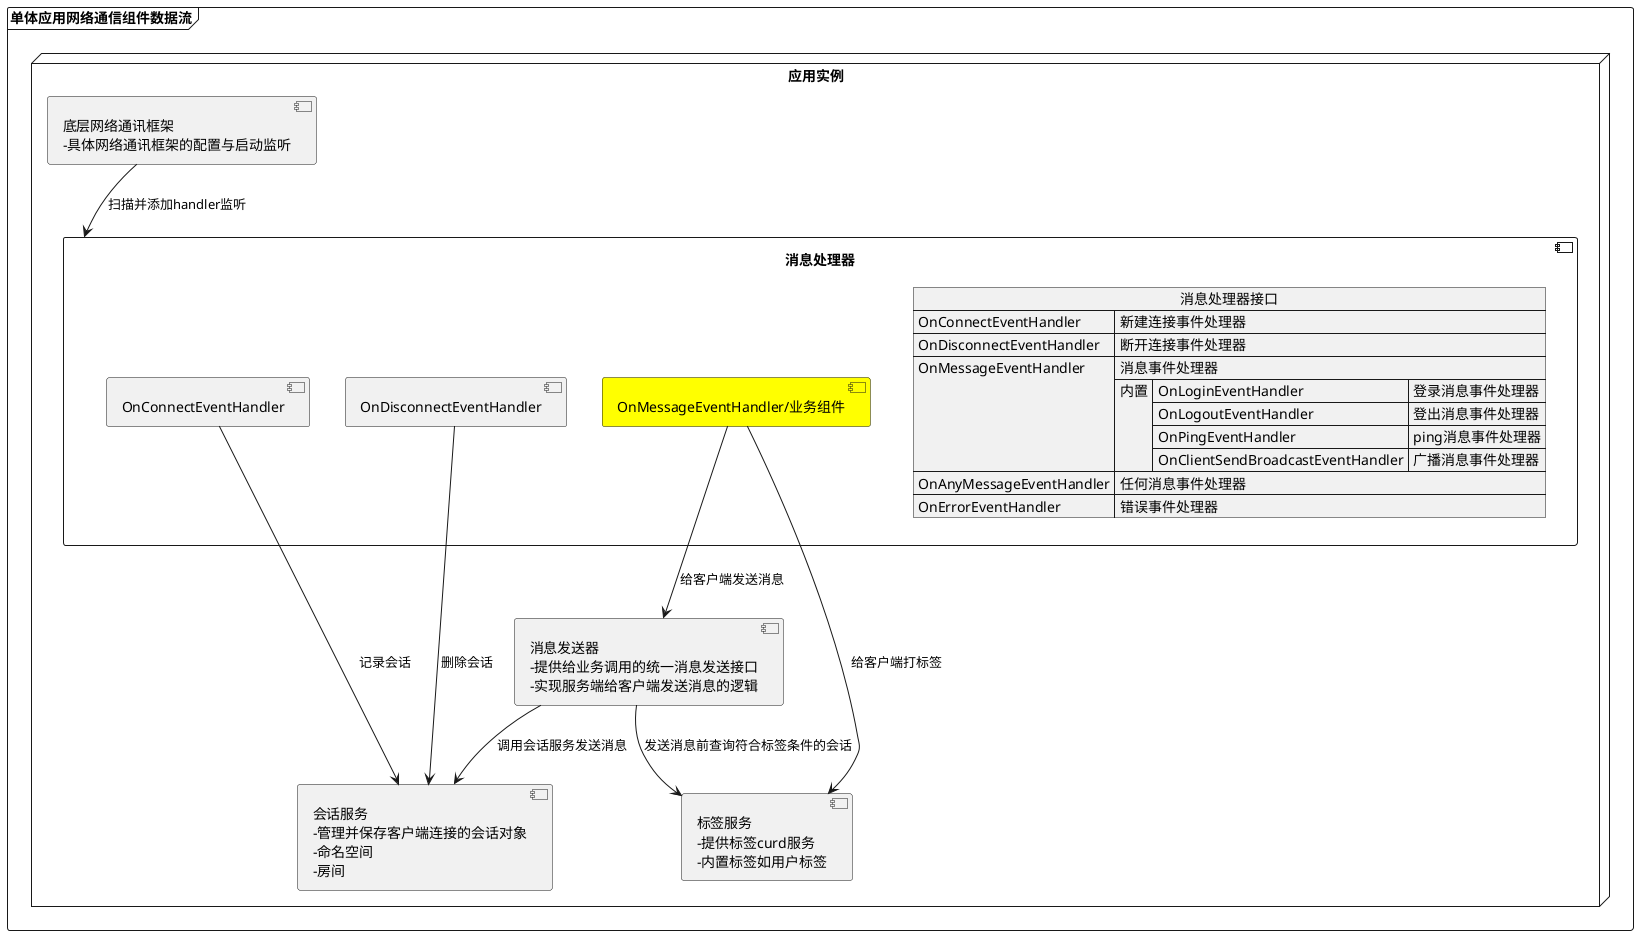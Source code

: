 @startuml
'https://plantuml.com/component-diagram

frame 单体应用网络通信组件数据流{
    node 应用实例 {

        component [底层网络通讯框架\n-具体网络通讯框架的配置与启动监听] as server {
                }

        component [消息处理器] as handler {
            json 消息处理器接口 {
                "OnConnectEventHandler": "新建连接事件处理器",
                "OnDisconnectEventHandler": "断开连接事件处理器",
                "OnMessageEventHandler": [
                    "消息事件处理器",
                    {
                        "内置": {
                            "OnLoginEventHandler": "登录消息事件处理器",
                            "OnLogoutEventHandler": "登出消息事件处理器",
                            "OnPingEventHandler": "ping消息事件处理器",
                            "OnClientSendBroadcastEventHandler": "广播消息事件处理器"
                        }
                    }
                ],
                "OnAnyMessageEventHandler": "任何消息事件处理器",
                "OnErrorEventHandler": "错误事件处理器"
            }

            [OnConnectEventHandler]
            [OnDisconnectEventHandler]
            component [OnMessageEventHandler/业务组件] as OnMessageEventHandler #yellow {
            }
        }



        component [消息发送器\n-提供给业务调用的统一消息发送接口\n-实现服务端给客户端发送消息的逻辑] as messageSender {

        }

        component [会话服务\n-管理并保存客户端连接的会话对象\n-命名空间\n-房间]  as sessionService {

        }

        component [标签服务\n-提供标签curd服务\n-内置标签如用户标签]  as tagService {

        }
    }

    messageSender --> sessionService : 调用会话服务发送消息
    messageSender --> tagService : 发送消息前查询符合标签条件的会话
    server --> handler : 扫描并添加handler监听
    OnMessageEventHandler --> tagService : 给客户端打标签
    OnMessageEventHandler --> messageSender : 给客户端发送消息

    OnConnectEventHandler --> sessionService : 记录会话
    OnDisconnectEventHandler --> sessionService : 删除会话
}


@enduml